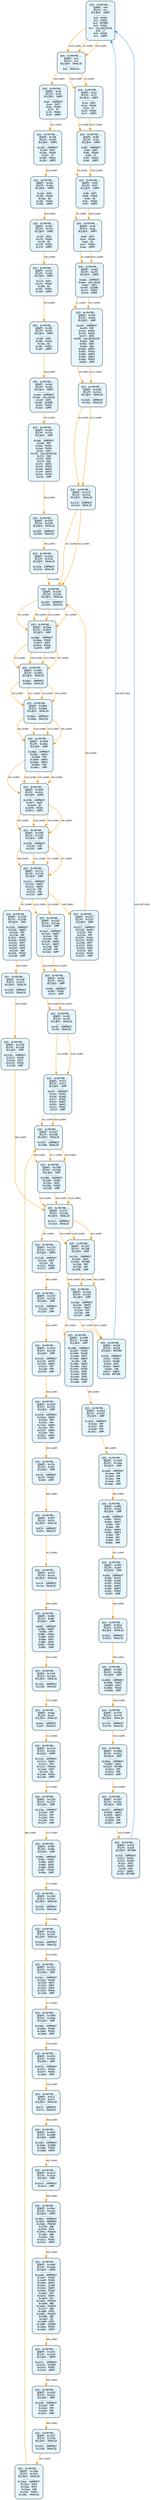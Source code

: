 digraph Contract_CFG {
    rankdir=TB;
    node [shape=box, style="filled, rounded", fontname="Monospace", fontsize=9, margin=0.15];
    edge [fontname="Arial", fontsize=8, penwidth=1.2];

    "block_0" [label="合约: 0xf9ff95...
起始PC: 0x0
终止PC: 0xc
终止指令: JUMPI
---------
0x0: PUSH1
0x2: PUSH1
0x4: MSTORE
0x5: PUSH1
0x7: CALLDATASIZE
0x8: LT
0x9: PUSH2
0xc: JUMPI", fillcolor="#e6f7ff"];
    "block_d" [label="合约: 0xf9ff95...
起始PC: 0xd
终止PC: 0xd
终止指令: INVALID
---------
0xd: INVALID", fillcolor="#e6f7ff"];
    "block_1d" [label="合约: 0xf9ff95...
起始PC: 0x1d
终止PC: 0x27
终止指令: JUMPI
---------
0x1d: DUP1
0x1e: PUSH4
0x23: GT
0x24: PUSH2
0x27: JUMPI", fillcolor="#e6f7ff"];
    "block_89" [label="合约: 0xf9ff95...
起始PC: 0x89
终止PC: 0x94
终止指令: JUMPI
---------
0x89: JUMPDEST
0x8a: DUP1
0x8b: PUSH4
0x90: GT
0x91: PUSH2
0x94: JUMPI", fillcolor="#e6f7ff"];
    "block_95" [label="合约: 0xf9ff95...
起始PC: 0x95
终止PC: 0x9f
终止指令: JUMPI
---------
0x95: DUP1
0x96: PUSH4
0x9b: EQ
0x9c: PUSH2
0x9f: JUMPI", fillcolor="#e6f7ff"];
    "block_a0" [label="合约: 0xf9ff95...
起始PC: 0xa0
终止PC: 0xaa
终止指令: JUMPI
---------
0xa0: DUP1
0xa1: PUSH4
0xa6: EQ
0xa7: PUSH2
0xaa: JUMPI", fillcolor="#e6f7ff"];
    "block_4ed" [label="合约: 0xf9ff95...
起始PC: 0x4ed
终止PC: 0x4f4
终止指令: JUMPI
---------
0x4ed: JUMPDEST
0x4ee: CALLVALUE
0x4ef: DUP1
0x4f0: ISZERO
0x4f1: PUSH2
0x4f4: JUMPI", fillcolor="#e6f7ff"];
    "block_4f8" [label="合约: 0xf9ff95...
起始PC: 0x4f8
终止PC: 0x50d
终止指令: JUMP
---------
0x4f8: JUMPDEST
0x4f9: POP
0x4fa: PUSH2
0x4fd: PUSH1
0x4ff: DUP1
0x500: CALLDATASIZE
0x501: SUB
0x502: DUP2
0x503: ADD
0x504: SWAP1
0x505: PUSH2
0x508: SWAP2
0x509: SWAP1
0x50a: PUSH2
0x50d: JUMP", fillcolor="#e6f7ff"];
    "block_21b0" [label="合约: 0xf9ff95...
起始PC: 0x21b0
终止PC: 0x21b1
终止指令: INVALID
---------
0x21b0: JUMPDEST
0x21b1: INVALID", fillcolor="#e6f7ff"];
    "block_21c5" [label="合约: 0xf9ff95...
起始PC: 0x21c5
终止PC: 0x21c6
终止指令: INVALID
---------
0x21c5: JUMPDEST
0x21c6: INVALID", fillcolor="#e6f7ff"];
    "block_2103" [label="合约: 0xf9ff95...
起始PC: 0x2103
终止PC: 0x2104
终止指令: INVALID
---------
0x2103: JUMPDEST
0x2104: INVALID", fillcolor="#e6f7ff"];
    "block_20ed" [label="合约: 0xf9ff95...
起始PC: 0x20ed
终止PC: 0x20f5
终止指令: JUMP
---------
0x20ed: JUMPDEST
0x20ee: PUSH2
0x20f1: DUP2
0x20f2: PUSH2
0x20f5: JUMP", fillcolor="#e6f7ff"];
    "block_20dc" [label="合约: 0xf9ff95...
起始PC: 0x20dc
终止PC: 0x20dd
终止指令: INVALID
---------
0x20dc: JUMPDEST
0x20dd: INVALID", fillcolor="#e6f7ff"];
    "block_20bd" [label="合约: 0xf9ff95...
起始PC: 0x20bd
终止PC: 0x20be
终止指令: INVALID
---------
0x20bd: JUMPDEST
0x20be: INVALID", fillcolor="#e6f7ff"];
    "block_20e6" [label="合约: 0xf9ff95...
起始PC: 0x20e6
终止PC: 0x20ec
终止指令: JUMP
---------
0x20e6: JUMPDEST
0x20e7: SWAP1
0x20e8: POP
0x20e9: SWAP2
0x20ea: SWAP1
0x20eb: POP
0x20ec: JUMP", fillcolor="#e6f7ff"];
    "block_20f6" [label="合约: 0xf9ff95...
起始PC: 0x20f6
终止PC: 0x20fc
终止指令: JUMPI
---------
0x20f6: JUMPDEST
0x20f7: DUP2
0x20f8: EQ
0x20f9: PUSH2
0x20fc: JUMPI", fillcolor="#e6f7ff"];
    "block_2100" [label="合约: 0xf9ff95...
起始PC: 0x2100
终止PC: 0x2102
终止指令: JUMP
---------
0x2100: JUMPDEST
0x2101: POP
0x2102: JUMP", fillcolor="#e6f7ff"];
    "block_2111" [label="合约: 0xf9ff95...
起始PC: 0x2111
终止PC: 0x2116
终止指令: JUMP
---------
0x2111: JUMPDEST
0x2112: SWAP3
0x2113: SWAP2
0x2114: POP
0x2115: POP
0x2116: JUMP", fillcolor="#e6f7ff"];
    "block_21d2" [label="合约: 0xf9ff95...
起始PC: 0x21d2
终止PC: 0x21da
终止指令: JUMP
---------
0x21d2: JUMPDEST
0x21d3: SWAP2
0x21d4: POP
0x21d5: POP
0x21d6: SWAP3
0x21d7: SWAP2
0x21d8: POP
0x21d9: POP
0x21da: JUMP", fillcolor="#e6f7ff"];
    "block_50e" [label="合约: 0xf9ff95...
起始PC: 0x50e
终止PC: 0x512
终止指令: JUMP
---------
0x50e: JUMPDEST
0x50f: PUSH2
0x512: JUMP", fillcolor="#e6f7ff"];
    "block_c92" [label="合约: 0xf9ff95...
起始PC: 0xc92
终止PC: 0xc93
终止指令: INVALID
---------
0xc92: JUMPDEST
0xc93: INVALID", fillcolor="#e6f7ff"];
    "block_513" [label="合约: 0xf9ff95...
起始PC: 0x513
终止PC: 0x51f
终止指令: JUMP
---------
0x513: JUMPDEST
0x514: PUSH1
0x516: MLOAD
0x517: PUSH2
0x51a: SWAP2
0x51b: SWAP1
0x51c: PUSH2
0x51f: JUMP", fillcolor="#e6f7ff"];
    "block_2197" [label="合约: 0xf9ff95...
起始PC: 0x2197
终止PC: 0x2198
终止指令: INVALID
---------
0x2197: JUMPDEST
0x2198: INVALID", fillcolor="#e6f7ff"];
    "block_2188" [label="合约: 0xf9ff95...
起始PC: 0x2188
终止PC: 0x2190
终止指令: JUMP
---------
0x2188: JUMPDEST
0x2189: PUSH2
0x218c: DUP2
0x218d: PUSH2
0x2190: JUMP", fillcolor="#e6f7ff"];
    "block_2117" [label="合约: 0xf9ff95...
起始PC: 0x2117
终止PC: 0x2118
终止指令: INVALID
---------
0x2117: JUMPDEST
0x2118: INVALID", fillcolor="#e6f7ff"];
    "block_2191" [label="合约: 0xf9ff95...
起始PC: 0x2191
终止PC: 0x2196
终止指令: JUMP
---------
0x2191: JUMPDEST
0x2192: DUP3
0x2193: MSTORE
0x2194: POP
0x2195: POP
0x2196: JUMP", fillcolor="#e6f7ff"];
    "block_21aa" [label="合约: 0xf9ff95...
起始PC: 0x21aa
终止PC: 0x21af
终止指令: JUMP
---------
0x21aa: JUMPDEST
0x21ab: SWAP3
0x21ac: SWAP2
0x21ad: POP
0x21ae: POP
0x21af: JUMP", fillcolor="#e6f7ff"];
    "block_520" [label="合约: 0xf9ff95...
起始PC: 0x520
终止PC: 0x528
终止指令: RETURN
---------
0x520: JUMPDEST
0x521: PUSH1
0x523: MLOAD
0x524: DUP1
0x525: SWAP2
0x526: SUB
0x527: SWAP1
0x528: RETURN", fillcolor="#e6f7ff"];
    "block_eb" [label="合约: 0xf9ff95...
起始PC: 0xeb
终止PC: 0xf6
终止指令: JUMPI
---------
0xeb: JUMPDEST
0xec: DUP1
0xed: PUSH4
0xf2: GT
0xf3: PUSH2
0xf6: JUMPI", fillcolor="#e6f7ff"];
    "block_158" [label="合约: 0xf9ff95...
起始PC: 0x158
终止PC: 0x163
终止指令: JUMPI
---------
0x158: JUMPDEST
0x159: DUP1
0x15a: PUSH4
0x15f: GT
0x160: PUSH2
0x163: JUMPI", fillcolor="#e6f7ff"];
    "block_164" [label="合约: 0xf9ff95...
起始PC: 0x164
终止PC: 0x16e
终止指令: JUMPI
---------
0x164: DUP1
0x165: PUSH4
0x16a: EQ
0x16b: PUSH2
0x16e: JUMPI", fillcolor="#e6f7ff"];
    "block_16f" [label="合约: 0xf9ff95...
起始PC: 0x16f
终止PC: 0x179
终止指令: JUMPI
---------
0x16f: DUP1
0x170: PUSH4
0x175: EQ
0x176: PUSH2
0x179: JUMPI", fillcolor="#e6f7ff"];
    "block_17a" [label="合约: 0xf9ff95...
起始PC: 0x17a
终止PC: 0x184
终止指令: JUMPI
---------
0x17a: DUP1
0x17b: PUSH4
0x180: EQ
0x181: PUSH2
0x184: JUMPI", fillcolor="#e6f7ff"];
    "block_185" [label="合约: 0xf9ff95...
起始PC: 0x185
终止PC: 0x18f
终止指令: JUMPI
---------
0x185: DUP1
0x186: PUSH4
0x18b: EQ
0x18c: PUSH2
0x18f: JUMPI", fillcolor="#e6f7ff"];
    "block_2dd" [label="合约: 0xf9ff95...
起始PC: 0x2dd
终止PC: 0x2e4
终止指令: JUMPI
---------
0x2dd: JUMPDEST
0x2de: CALLVALUE
0x2df: DUP1
0x2e0: ISZERO
0x2e1: PUSH2
0x2e4: JUMPI", fillcolor="#e6f7ff"];
    "block_2e8" [label="合约: 0xf9ff95...
起始PC: 0x2e8
终止PC: 0x2fd
终止指令: JUMP
---------
0x2e8: JUMPDEST
0x2e9: POP
0x2ea: PUSH2
0x2ed: PUSH1
0x2ef: DUP1
0x2f0: CALLDATASIZE
0x2f1: SUB
0x2f2: DUP2
0x2f3: ADD
0x2f4: SWAP1
0x2f5: PUSH2
0x2f8: SWAP2
0x2f9: SWAP1
0x2fa: PUSH2
0x2fd: JUMP", fillcolor="#e6f7ff"];
    "block_2203" [label="合约: 0xf9ff95...
起始PC: 0x2203
终止PC: 0x2204
终止指令: INVALID
---------
0x2203: JUMPDEST
0x2204: INVALID", fillcolor="#e6f7ff"];
    "block_221a" [label="合约: 0xf9ff95...
起始PC: 0x221a
终止PC: 0x221b
终止指令: INVALID
---------
0x221a: JUMPDEST
0x221b: INVALID", fillcolor="#e6f7ff"];
    "block_2227" [label="合约: 0xf9ff95...
起始PC: 0x2227
终止PC: 0x2237
终止指令: JUMP
---------
0x2227: JUMPDEST
0x2228: SWAP4
0x2229: POP
0x222a: POP
0x222b: PUSH1
0x222d: PUSH2
0x2230: DUP7
0x2231: DUP3
0x2232: DUP8
0x2233: ADD
0x2234: PUSH2
0x2237: JUMP", fillcolor="#e6f7ff"];
    "block_2238" [label="合约: 0xf9ff95...
起始PC: 0x2238
终止PC: 0x2248
终止指令: JUMP
---------
0x2238: JUMPDEST
0x2239: SWAP3
0x223a: POP
0x223b: POP
0x223c: PUSH1
0x223e: PUSH2
0x2241: DUP7
0x2242: DUP3
0x2243: DUP8
0x2244: ADD
0x2245: PUSH2
0x2248: JUMP", fillcolor="#e6f7ff"];
    "block_2136" [label="合约: 0xf9ff95...
起始PC: 0x2136
终止PC: 0x2137
终止指令: INVALID
---------
0x2136: JUMPDEST
0x2137: INVALID", fillcolor="#e6f7ff"];
    "block_2120" [label="合约: 0xf9ff95...
起始PC: 0x2120
终止PC: 0x2128
终止指令: JUMP
---------
0x2120: JUMPDEST
0x2121: PUSH2
0x2124: DUP2
0x2125: PUSH2
0x2128: JUMP", fillcolor="#e6f7ff"];
    "block_2129" [label="合约: 0xf9ff95...
起始PC: 0x2129
终止PC: 0x212f
终止指令: JUMPI
---------
0x2129: JUMPDEST
0x212a: DUP2
0x212b: EQ
0x212c: PUSH2
0x212f: JUMPI", fillcolor="#e6f7ff"];
    "block_2133" [label="合约: 0xf9ff95...
起始PC: 0x2133
终止PC: 0x2135
终止指令: JUMP
---------
0x2133: JUMPDEST
0x2134: POP
0x2135: JUMP", fillcolor="#e6f7ff"];
    "block_2144" [label="合约: 0xf9ff95...
起始PC: 0x2144
终止PC: 0x2149
终止指令: JUMP
---------
0x2144: JUMPDEST
0x2145: SWAP3
0x2146: SWAP2
0x2147: POP
0x2148: POP
0x2149: JUMP", fillcolor="#e6f7ff"];
    "block_2249" [label="合约: 0xf9ff95...
起始PC: 0x2249
终止PC: 0x2252
终止指令: JUMP
---------
0x2249: JUMPDEST
0x224a: SWAP2
0x224b: POP
0x224c: POP
0x224d: SWAP3
0x224e: POP
0x224f: SWAP3
0x2250: POP
0x2251: SWAP3
0x2252: JUMP", fillcolor="#e6f7ff"];
    "block_2fe" [label="合约: 0xf9ff95...
起始PC: 0x2fe
终止PC: 0x302
终止指令: JUMP
---------
0x2fe: JUMPDEST
0x2ff: PUSH2
0x302: JUMP", fillcolor="#e6f7ff"];
    "block_979" [label="合约: 0xf9ff95...
起始PC: 0x979
终止PC: 0x97a
终止指令: INVALID
---------
0x979: JUMPDEST
0x97a: INVALID", fillcolor="#e6f7ff"];
    "block_fc9" [label="合约: 0xf9ff95...
起始PC: 0xfc9
终止PC: 0xfca
终止指令: INVALID
---------
0xfc9: JUMPDEST
0xfca: INVALID", fillcolor="#e6f7ff"];
    "block_983" [label="合约: 0xf9ff95...
起始PC: 0x983
终止PC: 0x98f
终止指令: JUMP
---------
0x983: JUMPDEST
0x984: SWAP1
0x985: POP
0x986: PUSH2
0x989: DUP6
0x98a: DUP3
0x98b: DUP6
0x98c: PUSH2
0x98f: JUMP", fillcolor="#e6f7ff"];
    "block_11b5" [label="合约: 0xf9ff95...
起始PC: 0x11b5
终止PC: 0x11b6
终止指令: INVALID
---------
0x11b5: JUMPDEST
0x11b6: INVALID", fillcolor="#e6f7ff"];
    "block_ede" [label="合约: 0xf9ff95...
起始PC: 0xede
终止PC: 0xedf
终止指令: INVALID
---------
0xede: JUMPDEST
0xedf: INVALID", fillcolor="#e6f7ff"];
    "block_11c0" [label="合约: 0xf9ff95...
起始PC: 0x11c0
终止PC: 0x11e9
终止指令: JUMPI
---------
0x11c0: JUMPDEST
0x11c1: SWAP1
0x11c2: POP
0x11c3: PUSH32
0x11e4: DUP2
0x11e5: EQ
0x11e6: PUSH2
0x11e9: JUMPI", fillcolor="#e6f7ff"];
    "block_123a" [label="合约: 0xf9ff95...
起始PC: 0x123a
终止PC: 0x123f
终止指令: JUMP
---------
0x123a: JUMPDEST
0x123b: POP
0x123c: POP
0x123d: POP
0x123e: POP
0x123f: JUMP", fillcolor="#e6f7ff"];
    "block_990" [label="合约: 0xf9ff95...
起始PC: 0x990
终止PC: 0x99a
终止指令: JUMP
---------
0x990: JUMPDEST
0x991: PUSH2
0x994: DUP6
0x995: DUP6
0x996: DUP6
0x997: PUSH2
0x99a: JUMP", fillcolor="#e6f7ff"];
    "block_1240" [label="合约: 0xf9ff95...
起始PC: 0x1240
终止PC: 0x1241
终止指令: INVALID
---------
0x1240: JUMPDEST
0x1241: INVALID", fillcolor="#e6f7ff"];
    "block_12ae" [label="合约: 0xf9ff95...
起始PC: 0x12ae
终止PC: 0x12af
终止指令: INVALID
---------
0x12ae: JUMPDEST
0x12af: INVALID", fillcolor="#e6f7ff"];
    "block_131c" [label="合约: 0xf9ff95...
起始PC: 0x131c
终止PC: 0x1326
终止指令: JUMP
---------
0x131c: JUMPDEST
0x131d: PUSH2
0x1320: DUP4
0x1321: DUP4
0x1322: DUP4
0x1323: PUSH2
0x1326: JUMP", fillcolor="#e6f7ff"];
    "block_19d9" [label="合约: 0xf9ff95...
起始PC: 0x19d9
终止PC: 0x19e0
终止指令: JUMP
---------
0x19d9: JUMPDEST
0x19da: PUSH2
0x19dd: PUSH2
0x19e0: JUMP", fillcolor="#e6f7ff"];
    "block_1b7b" [label="合约: 0xf9ff95...
起始PC: 0x1b7b
终止PC: 0x1b82
终止指令: JUMP
---------
0x1b7b: JUMPDEST
0x1b7c: PUSH2
0x1b7f: PUSH2
0x1b82: JUMP", fillcolor="#e6f7ff"];
    "block_b72" [label="合约: 0xf9ff95...
起始PC: 0xb72
终止PC: 0xb73
终止指令: INVALID
---------
0xb72: JUMPDEST
0xb73: INVALID", fillcolor="#e6f7ff"];
    "block_1b83" [label="合约: 0xf9ff95...
起始PC: 0x1b83
终止PC: 0x1b88
终止指令: JUMPI
---------
0x1b83: JUMPDEST
0x1b84: ISZERO
0x1b85: PUSH2
0x1b88: JUMPI", fillcolor="#e6f7ff"];
    "block_1bc3" [label="合约: 0xf9ff95...
起始PC: 0x1bc3
终止PC: 0x1bc4
终止指令: JUMP
---------
0x1bc3: JUMPDEST
0x1bc4: JUMP", fillcolor="#e6f7ff"];
    "block_19e1" [label="合约: 0xf9ff95...
起始PC: 0x19e1
终止PC: 0x1a14
终止指令: JUMPI
---------
0x19e1: JUMPDEST
0x19e2: ADDRESS
0x19e3: PUSH20
0x19f8: AND
0x19f9: DUP3
0x19fa: PUSH20
0x1a0f: AND
0x1a10: SUB
0x1a11: PUSH2
0x1a14: JUMPI", fillcolor="#e6f7ff"];
    "block_1a46" [label="合约: 0xf9ff95...
起始PC: 0x1a46
终止PC: 0x1a9d
终止指令: JUMPI
---------
0x1a46: JUMPDEST
0x1a47: PUSH1
0x1a49: PUSH1
0x1a4b: SWAP1
0x1a4c: SLOAD
0x1a4d: SWAP1
0x1a4e: PUSH2
0x1a51: EXP
0x1a52: SWAP1
0x1a53: DIV
0x1a54: PUSH20
0x1a69: AND
0x1a6a: PUSH20
0x1a7f: AND
0x1a80: DUP3
0x1a81: PUSH20
0x1a96: AND
0x1a97: EQ
0x1a98: DUP1
0x1a99: ISZERO
0x1a9a: PUSH2
0x1a9d: JUMPI", fillcolor="#e6f7ff"];
    "block_1af1" [label="合约: 0xf9ff95...
起始PC: 0x1af1
终止PC: 0x1af6
终止指令: JUMPI
---------
0x1af1: JUMPDEST
0x1af2: ISZERO
0x1af3: PUSH2
0x1af6: JUMPI", fillcolor="#e6f7ff"];
    "block_1b28" [label="合约: 0xf9ff95...
起始PC: 0x1b28
终止PC: 0x1b2c
终止指令: JUMP
---------
0x1b28: JUMPDEST
0x1b29: POP
0x1b2a: POP
0x1b2b: POP
0x1b2c: JUMP", fillcolor="#e6f7ff"];
    "block_1327" [label="合约: 0xf9ff95...
起始PC: 0x1327
终止PC: 0x1328
终止指令: INVALID
---------
0x1327: JUMPDEST
0x1328: INVALID", fillcolor="#e6f7ff"];
    "block_13ab" [label="合约: 0xf9ff95...
起始PC: 0x13ab
终止PC: 0x13b1
终止指令: INVALID
---------
0x13ab: JUMPDEST
0x13ac: DUP2
0x13ad: DUP2
0x13ae: SUB
0x13af: PUSH1
0x13b1: INVALID", fillcolor="#e6f7ff"];
    "block_1496" [label="合约: 0xf9ff95...
起始PC: 0x1496
终止PC: 0x14a8
终止指令: JUMP
---------
0x1496: JUMPDEST
0x1497: PUSH1
0x1499: MLOAD
0x149a: DUP1
0x149b: SWAP2
0x149c: SUB
0x149d: SWAP1
0x149e: LOG3
0x149f: PUSH2
0x14a2: DUP5
0x14a3: DUP5
0x14a4: DUP5
0x14a5: PUSH2
0x14a8: JUMP", fillcolor="#e6f7ff"];
    "block_1b2d" [label="合约: 0xf9ff95...
起始PC: 0x1b2d
终止PC: 0x1b31
终止指令: JUMP
---------
0x1b2d: JUMPDEST
0x1b2e: POP
0x1b2f: POP
0x1b30: POP
0x1b31: JUMP", fillcolor="#e6f7ff"];
    "block_14a9" [label="合约: 0xf9ff95...
起始PC: 0x14a9
终止PC: 0x14ae
终止指令: JUMP
---------
0x14a9: JUMPDEST
0x14aa: POP
0x14ab: POP
0x14ac: POP
0x14ad: POP
0x14ae: JUMP", fillcolor="#e6f7ff"];
    "block_99b" [label="合约: 0xf9ff95...
起始PC: 0x99b
终止PC: 0x9a6
终止指令: JUMP
---------
0x99b: JUMPDEST
0x99c: PUSH1
0x99e: SWAP2
0x99f: POP
0x9a0: POP
0x9a1: SWAP4
0x9a2: SWAP3
0x9a3: POP
0x9a4: POP
0x9a5: POP
0x9a6: JUMP", fillcolor="#e6f7ff"];
    "block_303" [label="合约: 0xf9ff95...
起始PC: 0x303
终止PC: 0x30f
终止指令: JUMP
---------
0x303: JUMPDEST
0x304: PUSH1
0x306: MLOAD
0x307: PUSH2
0x30a: SWAP2
0x30b: SWAP1
0x30c: PUSH2
0x30f: JUMP", fillcolor="#e6f7ff"];
    "block_2014" [label="合约: 0xf9ff95...
起始PC: 0x2014
终止PC: 0x2015
终止指令: INVALID
---------
0x2014: JUMPDEST
0x2015: INVALID", fillcolor="#e6f7ff"];
    "block_2005" [label="合约: 0xf9ff95...
起始PC: 0x2005
终止PC: 0x200d
终止指令: JUMP
---------
0x2005: JUMPDEST
0x2006: PUSH2
0x2009: DUP2
0x200a: PUSH2
0x200d: JUMP", fillcolor="#e6f7ff"];
    "block_1ffa" [label="合约: 0xf9ff95...
起始PC: 0x1ffa
终止PC: 0x1ffb
终止指令: INVALID
---------
0x1ffa: JUMPDEST
0x1ffb: INVALID", fillcolor="#e6f7ff"];
    "block_200e" [label="合约: 0xf9ff95...
起始PC: 0x200e
终止PC: 0x2013
终止指令: JUMP
---------
0x200e: JUMPDEST
0x200f: DUP3
0x2010: MSTORE
0x2011: POP
0x2012: POP
0x2013: JUMP", fillcolor="#e6f7ff"];
    "block_2027" [label="合约: 0xf9ff95...
起始PC: 0x2027
终止PC: 0x202c
终止指令: JUMP
---------
0x2027: JUMPDEST
0x2028: SWAP3
0x2029: SWAP2
0x202a: POP
0x202b: POP
0x202c: JUMP", fillcolor="#e6f7ff"];
    "block_310" [label="合约: 0xf9ff95...
起始PC: 0x310
终止PC: 0x318
终止指令: RETURN
---------
0x310: JUMPDEST
0x311: PUSH1
0x313: MLOAD
0x314: DUP1
0x315: SWAP2
0x316: SUB
0x317: SWAP1
0x318: RETURN", fillcolor="#e6f7ff"];

    "block_0" -> "block_d" [label="#1 (JUMP)", color="#ff9800"];
    "block_d" -> "block_1d" [label="#2 (JUMP)", color="#ff9800"];
    "block_1d" -> "block_89" [label="#3 (JUMP)", color="#ff9800"];
    "block_89" -> "block_95" [label="#4 (JUMP)", color="#ff9800"];
    "block_95" -> "block_a0" [label="#5 (JUMP)", color="#ff9800"];
    "block_a0" -> "block_4ed" [label="#6 (JUMP)", color="#ff9800"];
    "block_4ed" -> "block_4f8" [label="#7 (JUMP)", color="#ff9800"];
    "block_4f8" -> "block_21b0" [label="#8 (JUMP)", color="#ff9800"];
    "block_21b0" -> "block_21c5" [label="#9 (JUMP)", color="#ff9800"];
    "block_21c5" -> "block_2103" [label="#10 (JUMP)", color="#ff9800"];
    "block_2103" -> "block_20ed" [label="#11 (JUMP)", color="#ff9800"];
    "block_20ed" -> "block_20dc" [label="#12 (JUMP)", color="#ff9800"];
    "block_20dc" -> "block_20bd" [label="#13 (JUMP)", color="#ff9800"];
    "block_20bd" -> "block_20e6" [label="#14 (JUMP)", color="#ff9800"];
    "block_20e6" -> "block_20f6" [label="#15 (JUMP)", color="#ff9800"];
    "block_20f6" -> "block_2100" [label="#16 (JUMP)", color="#ff9800"];
    "block_2100" -> "block_2111" [label="#17 (JUMP)", color="#ff9800"];
    "block_2111" -> "block_21d2" [label="#18 (JUMP)", color="#ff9800"];
    "block_21d2" -> "block_50e" [label="#19 (JUMP)", color="#ff9800"];
    "block_50e" -> "block_c92" [label="#20 (JUMP)", color="#ff9800"];
    "block_c92" -> "block_513" [label="#21 (JUMP)", color="#ff9800"];
    "block_513" -> "block_2197" [label="#22 (JUMP)", color="#ff9800"];
    "block_2197" -> "block_2188" [label="#23 (JUMP)", color="#ff9800"];
    "block_2188" -> "block_2117" [label="#24 (JUMP)", color="#ff9800"];
    "block_2117" -> "block_2191" [label="#25 (JUMP)", color="#ff9800"];
    "block_2191" -> "block_21aa" [label="#26 (JUMP)", color="#ff9800"];
    "block_21aa" -> "block_520" [label="#27 (JUMP)", color="#ff9800"];
    "block_520" -> "block_0" [label="#28 (RETURN)", color="#2196f3"];
    "block_0" -> "block_d" [label="#29 (JUMP)", color="#ff9800"];
    "block_d" -> "block_eb" [label="#30 (JUMP)", color="#ff9800"];
    "block_eb" -> "block_158" [label="#31 (JUMP)", color="#ff9800"];
    "block_158" -> "block_164" [label="#32 (JUMP)", color="#ff9800"];
    "block_164" -> "block_16f" [label="#33 (JUMP)", color="#ff9800"];
    "block_16f" -> "block_17a" [label="#34 (JUMP)", color="#ff9800"];
    "block_17a" -> "block_185" [label="#35 (JUMP)", color="#ff9800"];
    "block_185" -> "block_2dd" [label="#36 (JUMP)", color="#ff9800"];
    "block_2dd" -> "block_2e8" [label="#37 (JUMP)", color="#ff9800"];
    "block_2e8" -> "block_2203" [label="#38 (JUMP)", color="#ff9800"];
    "block_2203" -> "block_221a" [label="#39 (JUMP)", color="#ff9800"];
    "block_221a" -> "block_2103" [label="#40 (JUMP)", color="#ff9800"];
    "block_2103" -> "block_20ed" [label="#41 (JUMP)", color="#ff9800"];
    "block_20ed" -> "block_20dc" [label="#42 (JUMP)", color="#ff9800"];
    "block_20dc" -> "block_20bd" [label="#43 (JUMP)", color="#ff9800"];
    "block_20bd" -> "block_20e6" [label="#44 (JUMP)", color="#ff9800"];
    "block_20e6" -> "block_20f6" [label="#45 (JUMP)", color="#ff9800"];
    "block_20f6" -> "block_2100" [label="#46 (JUMP)", color="#ff9800"];
    "block_2100" -> "block_2111" [label="#47 (JUMP)", color="#ff9800"];
    "block_2111" -> "block_2227" [label="#48 (JUMP)", color="#ff9800"];
    "block_2227" -> "block_2103" [label="#49 (JUMP)", color="#ff9800"];
    "block_2103" -> "block_20ed" [label="#50 (JUMP)", color="#ff9800"];
    "block_20ed" -> "block_20dc" [label="#51 (JUMP)", color="#ff9800"];
    "block_20dc" -> "block_20bd" [label="#52 (JUMP)", color="#ff9800"];
    "block_20bd" -> "block_20e6" [label="#53 (JUMP)", color="#ff9800"];
    "block_20e6" -> "block_20f6" [label="#54 (JUMP)", color="#ff9800"];
    "block_20f6" -> "block_2100" [label="#55 (JUMP)", color="#ff9800"];
    "block_2100" -> "block_2111" [label="#56 (JUMP)", color="#ff9800"];
    "block_2111" -> "block_2238" [label="#57 (JUMP)", color="#ff9800"];
    "block_2238" -> "block_2136" [label="#58 (JUMP)", color="#ff9800"];
    "block_2136" -> "block_2120" [label="#59 (JUMP)", color="#ff9800"];
    "block_2120" -> "block_2117" [label="#60 (JUMP)", color="#ff9800"];
    "block_2117" -> "block_2129" [label="#61 (JUMP)", color="#ff9800"];
    "block_2129" -> "block_2133" [label="#62 (JUMP)", color="#ff9800"];
    "block_2133" -> "block_2144" [label="#63 (JUMP)", color="#ff9800"];
    "block_2144" -> "block_2249" [label="#64 (JUMP)", color="#ff9800"];
    "block_2249" -> "block_2fe" [label="#65 (JUMP)", color="#ff9800"];
    "block_2fe" -> "block_979" [label="#66 (JUMP)", color="#ff9800"];
    "block_979" -> "block_fc9" [label="#67 (JUMP)", color="#ff9800"];
    "block_fc9" -> "block_983" [label="#68 (JUMP)", color="#ff9800"];
    "block_983" -> "block_11b5" [label="#69 (JUMP)", color="#ff9800"];
    "block_11b5" -> "block_ede" [label="#70 (JUMP)", color="#ff9800"];
    "block_ede" -> "block_11c0" [label="#71 (JUMP)", color="#ff9800"];
    "block_11c0" -> "block_123a" [label="#72 (JUMP)", color="#ff9800"];
    "block_123a" -> "block_990" [label="#73 (JUMP)", color="#ff9800"];
    "block_990" -> "block_1240" [label="#74 (JUMP)", color="#ff9800"];
    "block_1240" -> "block_12ae" [label="#75 (JUMP)", color="#ff9800"];
    "block_12ae" -> "block_131c" [label="#76 (JUMP)", color="#ff9800"];
    "block_131c" -> "block_19d9" [label="#77 (JUMP)", color="#ff9800"];
    "block_19d9" -> "block_1b7b" [label="#78 (JUMP)", color="#ff9800"];
    "block_1b7b" -> "block_b72" [label="#79 (JUMP)", color="#ff9800"];
    "block_b72" -> "block_1b83" [label="#80 (JUMP)", color="#ff9800"];
    "block_1b83" -> "block_1bc3" [label="#81 (JUMP)", color="#ff9800"];
    "block_1bc3" -> "block_19e1" [label="#82 (JUMP)", color="#ff9800"];
    "block_19e1" -> "block_1a46" [label="#83 (JUMP)", color="#ff9800"];
    "block_1a46" -> "block_1af1" [label="#84 (JUMP)", color="#ff9800"];
    "block_1af1" -> "block_1b28" [label="#85 (JUMP)", color="#ff9800"];
    "block_1b28" -> "block_1327" [label="#86 (JUMP)", color="#ff9800"];
    "block_1327" -> "block_13ab" [label="#87 (JUMP)", color="#ff9800"];
    "block_13ab" -> "block_2197" [label="#88 (JUMP)", color="#ff9800"];
    "block_2197" -> "block_2188" [label="#89 (JUMP)", color="#ff9800"];
    "block_2188" -> "block_2117" [label="#90 (JUMP)", color="#ff9800"];
    "block_2117" -> "block_2191" [label="#91 (JUMP)", color="#ff9800"];
    "block_2191" -> "block_21aa" [label="#92 (JUMP)", color="#ff9800"];
    "block_21aa" -> "block_1496" [label="#93 (JUMP)", color="#ff9800"];
    "block_1496" -> "block_1b2d" [label="#94 (JUMP)", color="#ff9800"];
    "block_1b2d" -> "block_14a9" [label="#95 (JUMP)", color="#ff9800"];
    "block_14a9" -> "block_99b" [label="#96 (JUMP)", color="#ff9800"];
    "block_99b" -> "block_303" [label="#97 (JUMP)", color="#ff9800"];
    "block_303" -> "block_2014" [label="#98 (JUMP)", color="#ff9800"];
    "block_2014" -> "block_2005" [label="#99 (JUMP)", color="#ff9800"];
    "block_2005" -> "block_1ffa" [label="#100 (JUMP)", color="#ff9800"];
    "block_1ffa" -> "block_200e" [label="#101 (JUMP)", color="#ff9800"];
    "block_200e" -> "block_2027" [label="#102 (JUMP)", color="#ff9800"];
    "block_2027" -> "block_310" [label="#103 (JUMP)", color="#ff9800"];
    "block_310" -> "block_0" [label="#104 (RETURN)", color="#2196f3"];
    "block_0" -> "block_d" [label="#105 (JUMP)", color="#ff9800"];
    "block_d" -> "block_1d" [label="#106 (JUMP)", color="#ff9800"];
    "block_1d" -> "block_89" [label="#107 (JUMP)", color="#ff9800"];
    "block_89" -> "block_95" [label="#108 (JUMP)", color="#ff9800"];
    "block_95" -> "block_a0" [label="#109 (JUMP)", color="#ff9800"];
    "block_a0" -> "block_4ed" [label="#110 (JUMP)", color="#ff9800"];
    "block_4ed" -> "block_4f8" [label="#111 (JUMP)", color="#ff9800"];
    "block_4f8" -> "block_21b0" [label="#112 (JUMP)", color="#ff9800"];
    "block_21b0" -> "block_21c5" [label="#113 (JUMP)", color="#ff9800"];
    "block_21c5" -> "block_2103" [label="#114 (JUMP)", color="#ff9800"];
    "block_2103" -> "block_20ed" [label="#115 (JUMP)", color="#ff9800"];
    "block_20ed" -> "block_20dc" [label="#116 (JUMP)", color="#ff9800"];
    "block_20dc" -> "block_20bd" [label="#117 (JUMP)", color="#ff9800"];
    "block_20bd" -> "block_20e6" [label="#118 (JUMP)", color="#ff9800"];
    "block_20e6" -> "block_20f6" [label="#119 (JUMP)", color="#ff9800"];
    "block_20f6" -> "block_2100" [label="#120 (JUMP)", color="#ff9800"];
    "block_2100" -> "block_2111" [label="#121 (JUMP)", color="#ff9800"];
    "block_2111" -> "block_21d2" [label="#122 (JUMP)", color="#ff9800"];
    "block_21d2" -> "block_50e" [label="#123 (JUMP)", color="#ff9800"];
    "block_50e" -> "block_c92" [label="#124 (JUMP)", color="#ff9800"];
    "block_c92" -> "block_513" [label="#125 (JUMP)", color="#ff9800"];
    "block_513" -> "block_2197" [label="#126 (JUMP)", color="#ff9800"];
    "block_2197" -> "block_2188" [label="#127 (JUMP)", color="#ff9800"];
    "block_2188" -> "block_2117" [label="#128 (JUMP)", color="#ff9800"];
    "block_2117" -> "block_2191" [label="#129 (JUMP)", color="#ff9800"];
    "block_2191" -> "block_21aa" [label="#130 (JUMP)", color="#ff9800"];
    "block_21aa" -> "block_520" [label="#131 (JUMP)", color="#ff9800"];
}